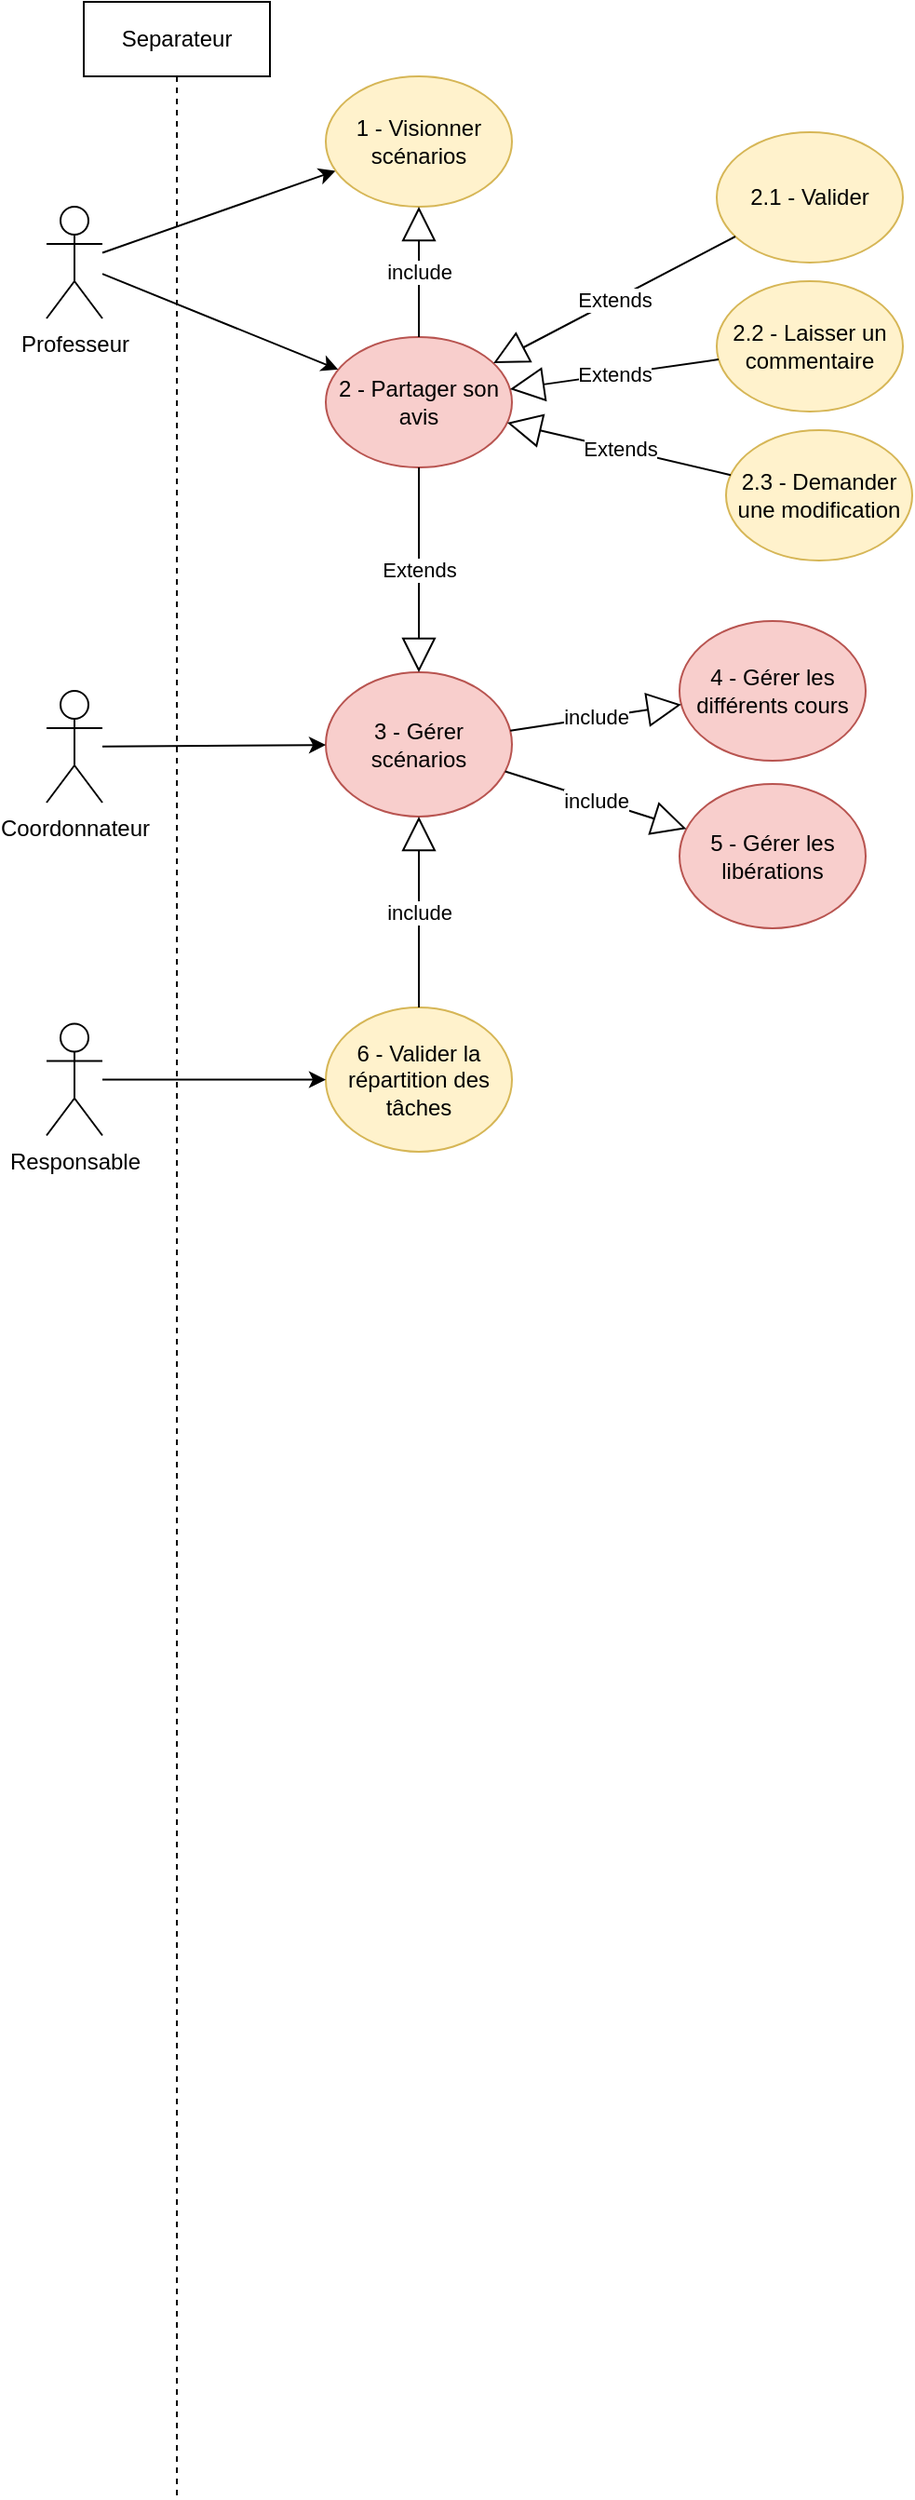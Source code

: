 <mxfile>
    <diagram id="o_Do8tkg2VD6rcil67GA" name="Page-1">
        <mxGraphModel dx="906" dy="457" grid="1" gridSize="10" guides="1" tooltips="1" connect="1" arrows="1" fold="1" page="1" pageScale="1" pageWidth="850" pageHeight="1100" math="0" shadow="0">
            <root>
                <mxCell id="0"/>
                <mxCell id="1" parent="0"/>
                <mxCell id="3" value="Separateur" style="shape=umlLifeline;perimeter=lifelinePerimeter;whiteSpace=wrap;html=1;container=1;collapsible=0;recursiveResize=0;outlineConnect=0;" parent="1" vertex="1">
                    <mxGeometry x="50" y="30" width="100" height="1340" as="geometry"/>
                </mxCell>
                <mxCell id="10" value="Coordonnateur" style="shape=umlActor;verticalLabelPosition=bottom;verticalAlign=top;html=1;" parent="3" vertex="1">
                    <mxGeometry x="-20" y="370" width="30" height="60" as="geometry"/>
                </mxCell>
                <mxCell id="44" style="edgeStyle=none;html=1;" parent="1" source="2" target="16" edge="1">
                    <mxGeometry relative="1" as="geometry"/>
                </mxCell>
                <mxCell id="54" style="edgeStyle=none;html=1;" parent="1" source="2" target="53" edge="1">
                    <mxGeometry relative="1" as="geometry"/>
                </mxCell>
                <mxCell id="2" value="Professeur" style="shape=umlActor;verticalLabelPosition=bottom;verticalAlign=top;html=1;" parent="1" vertex="1">
                    <mxGeometry x="30" y="140" width="30" height="60" as="geometry"/>
                </mxCell>
                <mxCell id="6" value="3 - Gérer scénarios" style="ellipse;whiteSpace=wrap;html=1;fillColor=#f8cecc;strokeColor=#b85450;" parent="1" vertex="1">
                    <mxGeometry x="180" y="390" width="100" height="77.5" as="geometry"/>
                </mxCell>
                <mxCell id="39" style="edgeStyle=none;html=1;" parent="1" source="10" target="6" edge="1">
                    <mxGeometry relative="1" as="geometry">
                        <mxPoint x="175" y="396.751" as="sourcePoint"/>
                    </mxGeometry>
                </mxCell>
                <mxCell id="11" value="2.3 - Demander une modification" style="ellipse;whiteSpace=wrap;html=1;fillColor=#fff2cc;strokeColor=#d6b656;" parent="1" vertex="1">
                    <mxGeometry x="395" y="260" width="100" height="70" as="geometry"/>
                </mxCell>
                <mxCell id="16" value="2 - Partager son avis" style="ellipse;whiteSpace=wrap;html=1;fillColor=#f8cecc;strokeColor=#b85450;" parent="1" vertex="1">
                    <mxGeometry x="180" y="210" width="100" height="70" as="geometry"/>
                </mxCell>
                <mxCell id="25" value="4 - Gérer les différents cours" style="ellipse;whiteSpace=wrap;html=1;fillColor=#f8cecc;strokeColor=#b85450;" parent="1" vertex="1">
                    <mxGeometry x="370" y="362.5" width="100" height="75" as="geometry"/>
                </mxCell>
                <mxCell id="27" value="6 - Valider la répartition des tâches" style="ellipse;whiteSpace=wrap;html=1;fillColor=#fff2cc;strokeColor=#d6b656;" parent="1" vertex="1">
                    <mxGeometry x="180" y="570" width="100" height="77.5" as="geometry"/>
                </mxCell>
                <mxCell id="42" style="edgeStyle=none;html=1;" parent="1" source="28" target="27" edge="1">
                    <mxGeometry relative="1" as="geometry"/>
                </mxCell>
                <mxCell id="28" value="Responsable" style="shape=umlActor;verticalLabelPosition=bottom;verticalAlign=top;html=1;" parent="1" vertex="1">
                    <mxGeometry x="30" y="578.75" width="30" height="60" as="geometry"/>
                </mxCell>
                <mxCell id="32" value="5 - Gérer les libérations" style="ellipse;whiteSpace=wrap;html=1;fillColor=#f8cecc;strokeColor=#b85450;" parent="1" vertex="1">
                    <mxGeometry x="370" y="450" width="100" height="77.5" as="geometry"/>
                </mxCell>
                <mxCell id="45" value="Extends" style="endArrow=block;endSize=16;endFill=0;html=1;" parent="1" source="11" target="16" edge="1">
                    <mxGeometry width="160" relative="1" as="geometry">
                        <mxPoint x="170" y="270" as="sourcePoint"/>
                        <mxPoint x="360" y="270" as="targetPoint"/>
                    </mxGeometry>
                </mxCell>
                <mxCell id="48" value="include" style="endArrow=block;endSize=16;endFill=0;html=1;" parent="1" source="6" target="25" edge="1">
                    <mxGeometry width="160" relative="1" as="geometry">
                        <mxPoint x="5" y="500" as="sourcePoint"/>
                        <mxPoint x="165" y="500" as="targetPoint"/>
                    </mxGeometry>
                </mxCell>
                <mxCell id="49" value="2.1 - Valider" style="ellipse;whiteSpace=wrap;html=1;fillColor=#fff2cc;strokeColor=#d6b656;" parent="1" vertex="1">
                    <mxGeometry x="390" y="100" width="100" height="70" as="geometry"/>
                </mxCell>
                <mxCell id="50" value="Extends" style="endArrow=block;endSize=16;endFill=0;html=1;" parent="1" source="49" target="16" edge="1">
                    <mxGeometry width="160" relative="1" as="geometry">
                        <mxPoint x="170" y="190" as="sourcePoint"/>
                        <mxPoint x="280.0" y="135" as="targetPoint"/>
                    </mxGeometry>
                </mxCell>
                <mxCell id="51" value="2.2 - Laisser un commentaire" style="ellipse;whiteSpace=wrap;html=1;fillColor=#fff2cc;strokeColor=#d6b656;" parent="1" vertex="1">
                    <mxGeometry x="390" y="180" width="100" height="70" as="geometry"/>
                </mxCell>
                <mxCell id="52" value="Extends" style="endArrow=block;endSize=16;endFill=0;html=1;" parent="1" source="51" target="16" edge="1">
                    <mxGeometry width="160" relative="1" as="geometry">
                        <mxPoint x="170" y="360" as="sourcePoint"/>
                        <mxPoint x="280.0" y="305" as="targetPoint"/>
                    </mxGeometry>
                </mxCell>
                <mxCell id="53" value="1 - Visionner scénarios" style="ellipse;whiteSpace=wrap;html=1;fillColor=#fff2cc;strokeColor=#d6b656;" parent="1" vertex="1">
                    <mxGeometry x="180" y="70" width="100" height="70" as="geometry"/>
                </mxCell>
                <mxCell id="55" value="include" style="endArrow=block;endSize=16;endFill=0;html=1;" parent="1" source="6" target="32" edge="1">
                    <mxGeometry width="160" relative="1" as="geometry">
                        <mxPoint x="287.372" y="371.147" as="sourcePoint"/>
                        <mxPoint x="382.908" y="397.398" as="targetPoint"/>
                    </mxGeometry>
                </mxCell>
                <mxCell id="57" value="include" style="endArrow=block;endSize=16;endFill=0;html=1;" parent="1" source="16" target="53" edge="1">
                    <mxGeometry width="160" relative="1" as="geometry">
                        <mxPoint x="297.372" y="381.147" as="sourcePoint"/>
                        <mxPoint x="392.908" y="407.398" as="targetPoint"/>
                    </mxGeometry>
                </mxCell>
                <mxCell id="58" value="include" style="endArrow=block;endSize=16;endFill=0;html=1;" parent="1" source="27" target="6" edge="1">
                    <mxGeometry width="160" relative="1" as="geometry">
                        <mxPoint x="340" y="580" as="sourcePoint"/>
                        <mxPoint x="402.908" y="417.398" as="targetPoint"/>
                    </mxGeometry>
                </mxCell>
                <mxCell id="59" value="Extends" style="endArrow=block;endSize=16;endFill=0;html=1;" parent="1" source="16" target="6" edge="1">
                    <mxGeometry width="160" relative="1" as="geometry">
                        <mxPoint x="370" y="320" as="sourcePoint"/>
                        <mxPoint x="90" y="386.01" as="targetPoint"/>
                    </mxGeometry>
                </mxCell>
            </root>
        </mxGraphModel>
    </diagram>
</mxfile>